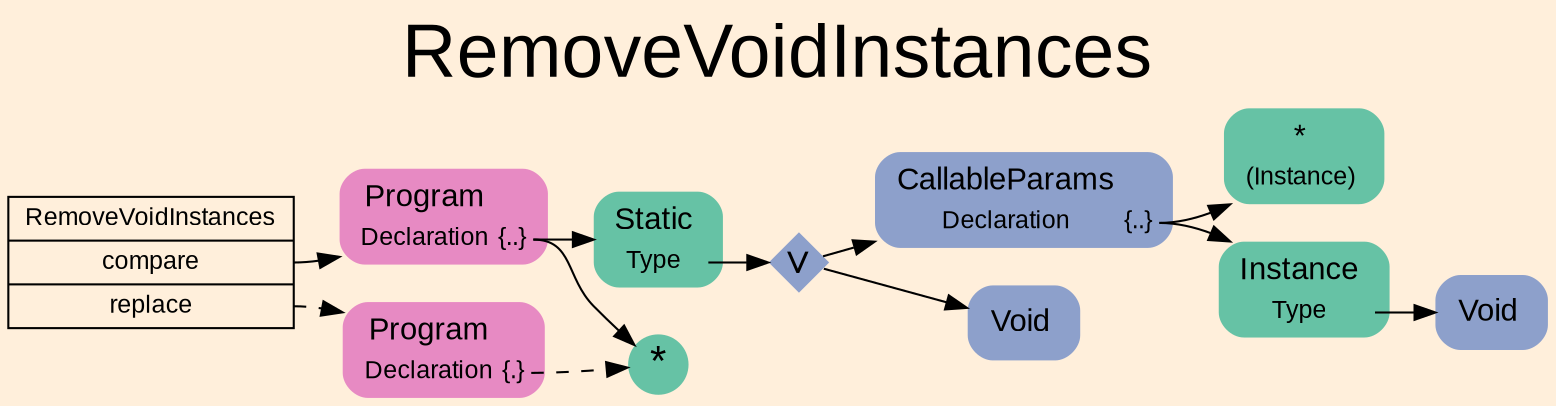 digraph "RemoveVoidInstances" {
label = "RemoveVoidInstances"
labelloc = t
fontsize = "36"
graph [
    rankdir = "LR"
    ranksep = 0.3
    bgcolor = antiquewhite1
    color = black
    fontcolor = black
    fontname = "Arial"
];
node [
    fontname = "Arial"
];
edge [
    fontname = "Arial"
];

// -------------------- transformation figure --------------------
// -------- block CR#P17-0 ----------
"CR#P17-0" [
    shape = "record"
    fillcolor = antiquewhite1
    label = "<fixed> RemoveVoidInstances | <port0> compare | <port1> replace"
    style = "filled"
    fontsize = "12"
    color = black
    fontcolor = black
];

"CR#P17-0":port0 -> "#B-2-199" [
    color = black
    fontcolor = black
];

"CR#P17-0":port1 -> "#B-2-200" [
    style="dashed"
    color = black
    fontcolor = black
];

// -------- block #B-2-199 ----------
"#B-2-199" [
    shape = "plaintext"
    fillcolor = "/set28/4"
    label = <<TABLE BORDER="0" CELLBORDER="0" CELLSPACING="0">
     <TR><TD><FONT POINT-SIZE="15.0">Program</FONT></TD><TD></TD></TR>
     <TR><TD>Declaration</TD><TD PORT="port0">{..}</TD></TR>
    </TABLE>>
    style = "rounded,filled"
    fontsize = "12"
];

"#B-2-199":port0 -> "#B-2-201" [
    color = black
    fontcolor = black
];

"#B-2-199":port0 -> "#B-2-202" [
    color = black
    fontcolor = black
];

// -------- block #B-2-201 ----------
"#B-2-201" [
    shape = "circle"
    fillcolor = "/set28/1"
    label = <*>
    style = "filled"
    fontsize = "20"
    penwidth = 0.0
    fixedsize = true
    width = 0.4
    height = 0.4
];

// -------- block #B-2-202 ----------
"#B-2-202" [
    shape = "plaintext"
    fillcolor = "/set28/1"
    label = <<TABLE BORDER="0" CELLBORDER="0" CELLSPACING="0">
     <TR><TD><FONT POINT-SIZE="15.0">Static</FONT></TD><TD></TD></TR>
     <TR><TD>Type</TD><TD PORT="port0"></TD></TR>
    </TABLE>>
    style = "rounded,filled"
    fontsize = "12"
];

"#B-2-202":port0 -> "#B-2-203" [
    color = black
    fontcolor = black
];

// -------- block #B-2-203 ----------
"#B-2-203" [
    shape = "diamond"
    fillcolor = "/set28/3"
    label = <∨>
    style = "filled"
    fontsize = "20"
    penwidth = 0.0
    fixedsize = true
    width = 0.4
    height = 0.4
];

"#B-2-203" -> "#B-2-204" [
    color = black
    fontcolor = black
];

"#B-2-203" -> "#B-2-207" [
    color = black
    fontcolor = black
];

// -------- block #B-2-204 ----------
"#B-2-204" [
    shape = "plaintext"
    fillcolor = "/set28/3"
    label = <<TABLE BORDER="0" CELLBORDER="0" CELLSPACING="0">
     <TR><TD><FONT POINT-SIZE="15.0">CallableParams</FONT></TD><TD></TD></TR>
     <TR><TD>Declaration</TD><TD PORT="port0">{..}</TD></TR>
    </TABLE>>
    style = "rounded,filled"
    fontsize = "12"
];

"#B-2-204":port0 -> "#B-2-205" [
    color = black
    fontcolor = black
];

"#B-2-204":port0 -> "#B-2-206" [
    color = black
    fontcolor = black
];

// -------- block #B-2-205 ----------
"#B-2-205" [
    shape = "plaintext"
    fillcolor = "/set28/1"
    label = <<TABLE BORDER="0" CELLBORDER="0" CELLSPACING="0">
     <TR><TD><FONT POINT-SIZE="15.0">*</FONT></TD><TD></TD></TR>
     <TR><TD>(Instance)</TD><TD PORT="port0"></TD></TR>
    </TABLE>>
    style = "rounded,filled"
    fontsize = "12"
];

// -------- block #B-2-206 ----------
"#B-2-206" [
    shape = "plaintext"
    fillcolor = "/set28/1"
    label = <<TABLE BORDER="0" CELLBORDER="0" CELLSPACING="0">
     <TR><TD><FONT POINT-SIZE="15.0">Instance</FONT></TD><TD></TD></TR>
     <TR><TD>Type</TD><TD PORT="port0"></TD></TR>
    </TABLE>>
    style = "rounded,filled"
    fontsize = "12"
];

"#B-2-206":port0 -> "#B-2-208" [
    color = black
    fontcolor = black
];

// -------- block #B-2-208 ----------
"#B-2-208" [
    shape = "plaintext"
    fillcolor = "/set28/3"
    label = <<TABLE BORDER="0" CELLBORDER="0" CELLSPACING="0">
     <TR><TD><FONT POINT-SIZE="15.0">Void</FONT></TD><TD></TD></TR>
    </TABLE>>
    style = "rounded,filled"
    fontsize = "12"
];

// -------- block #B-2-207 ----------
"#B-2-207" [
    shape = "plaintext"
    fillcolor = "/set28/3"
    label = <<TABLE BORDER="0" CELLBORDER="0" CELLSPACING="0">
     <TR><TD><FONT POINT-SIZE="15.0">Void</FONT></TD><TD></TD></TR>
    </TABLE>>
    style = "rounded,filled"
    fontsize = "12"
];

// -------- block #B-2-200 ----------
"#B-2-200" [
    shape = "plaintext"
    fillcolor = "/set28/4"
    label = <<TABLE BORDER="0" CELLBORDER="0" CELLSPACING="0">
     <TR><TD><FONT POINT-SIZE="15.0">Program</FONT></TD><TD></TD></TR>
     <TR><TD>Declaration</TD><TD PORT="port0">{.}</TD></TR>
    </TABLE>>
    style = "rounded,filled"
    fontsize = "12"
];

"#B-2-200":port0 -> "#B-2-201" [
    style="dashed"
    color = black
    fontcolor = black
];


}
